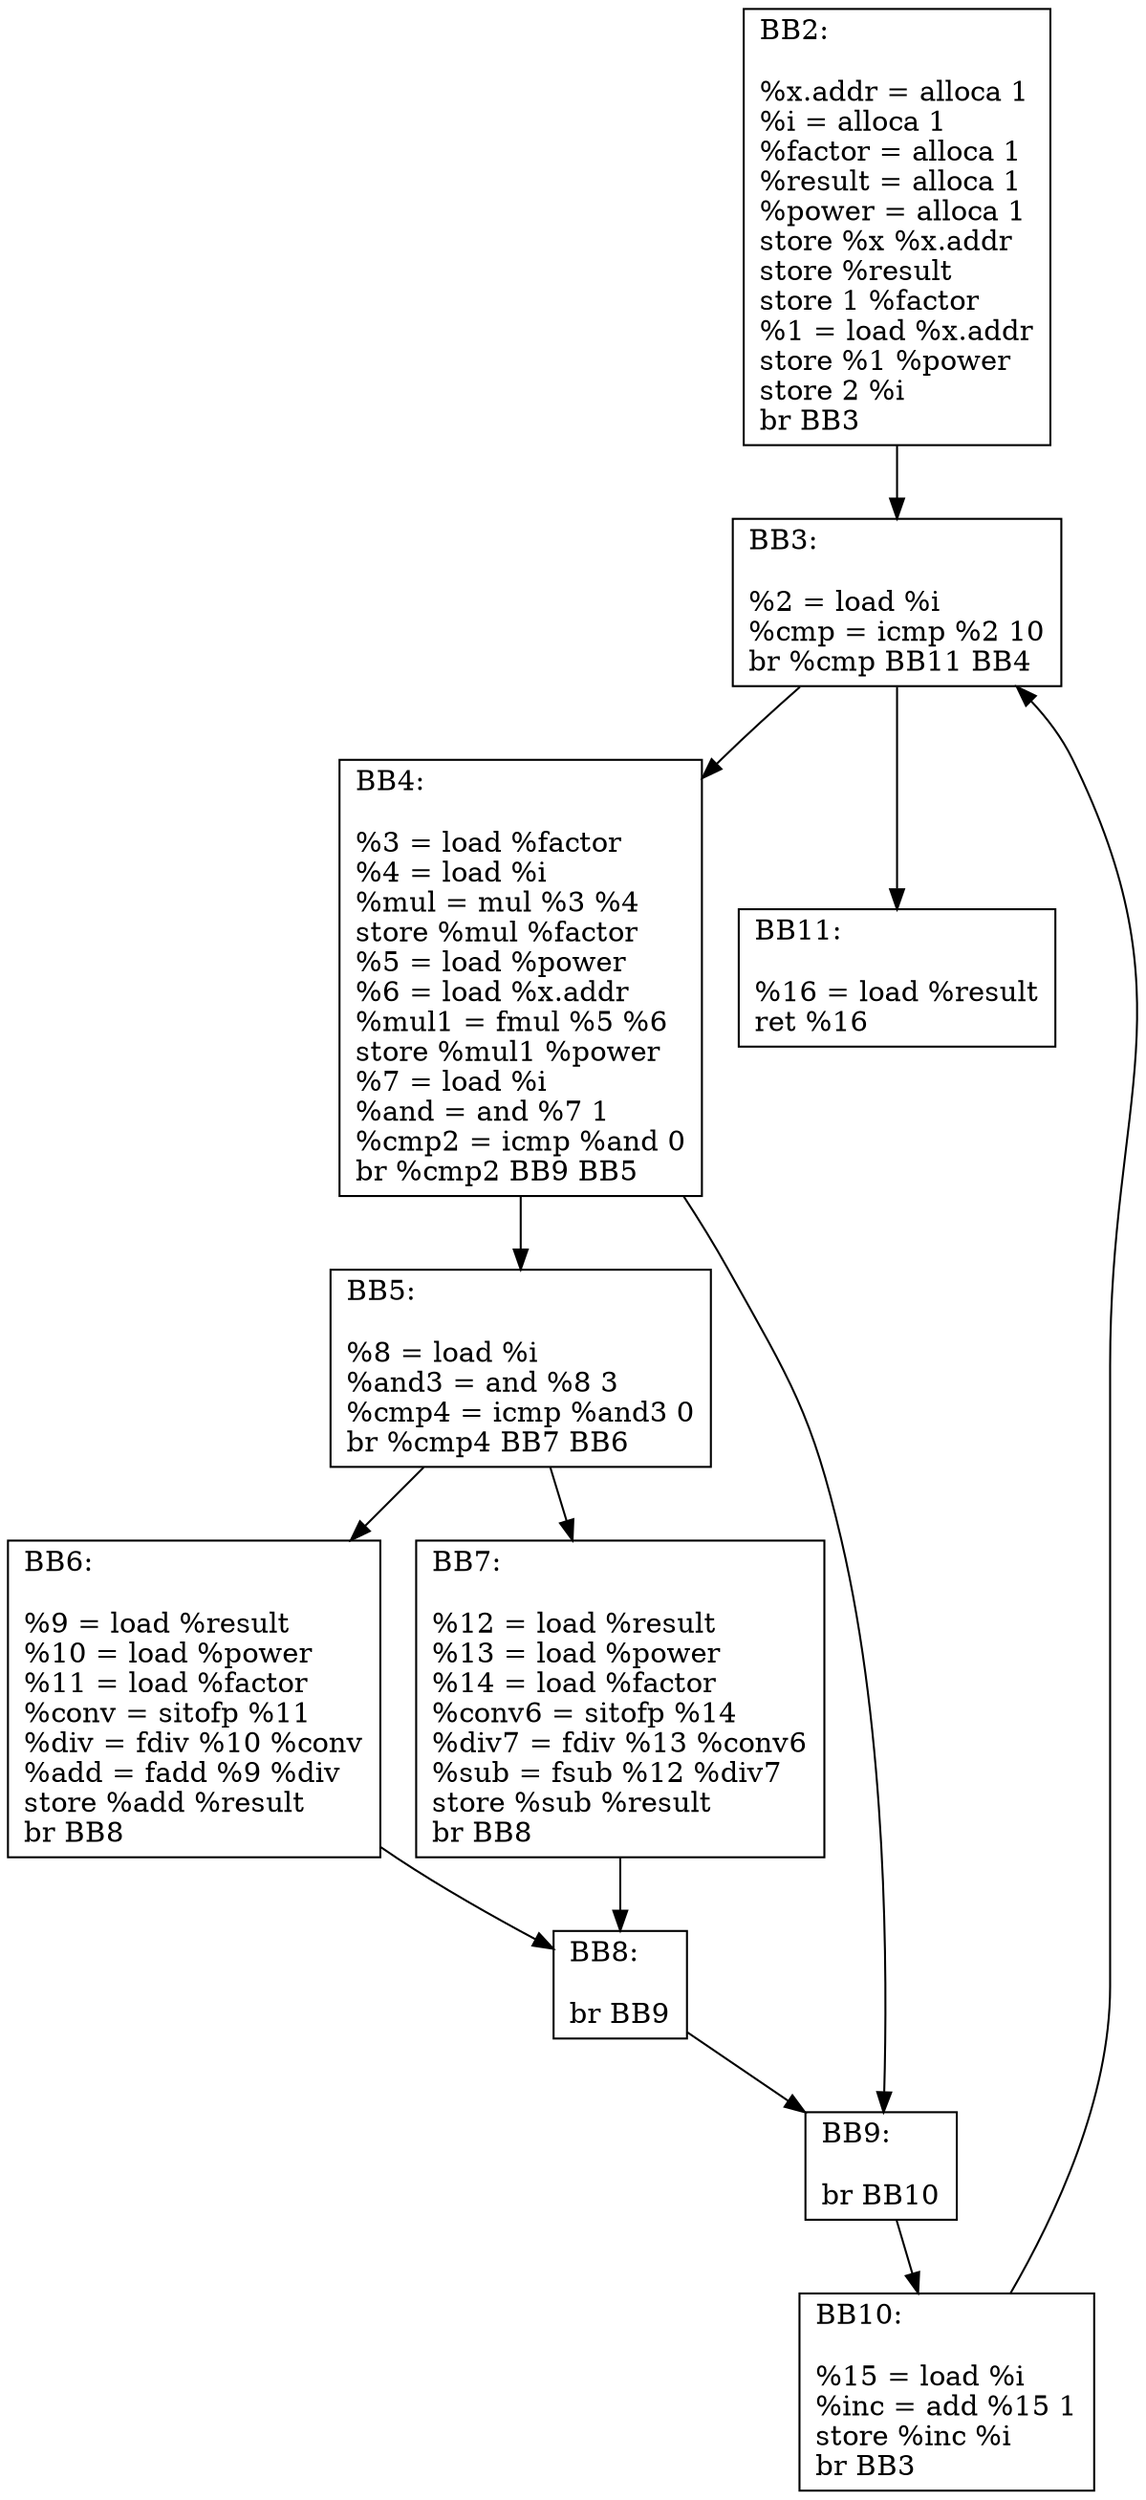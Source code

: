 digraph "CFG for 'Cos' function" {
BB2 [shape=record, label="{BB2:\l\l
%x.addr = alloca 1\l
%i = alloca 1\l
%factor = alloca 1\l
%result = alloca 1\l
%power = alloca 1\l
store %x %x.addr\l
store  %result\l
store 1 %factor\l
%1 = load %x.addr\l
store %1 %power\l
store 2 %i\l
br BB3\l
}"];
BB2 -> BB3
BB3 [shape=record, label="{BB3:\l\l
%2 = load %i\l
%cmp = icmp %2 10\l
br %cmp BB11 BB4\l
}"];
BB3 -> BB4
BB3 -> BB11
BB4 [shape=record, label="{BB4:\l\l
%3 = load %factor\l
%4 = load %i\l
%mul = mul %3 %4\l
store %mul %factor\l
%5 = load %power\l
%6 = load %x.addr\l
%mul1 = fmul %5 %6\l
store %mul1 %power\l
%7 = load %i\l
%and = and %7 1\l
%cmp2 = icmp %and 0\l
br %cmp2 BB9 BB5\l
}"];
BB4 -> BB5
BB4 -> BB9
BB5 [shape=record, label="{BB5:\l\l
%8 = load %i\l
%and3 = and %8 3\l
%cmp4 = icmp %and3 0\l
br %cmp4 BB7 BB6\l
}"];
BB5 -> BB6
BB5 -> BB7
BB6 [shape=record, label="{BB6:\l\l
%9 = load %result\l
%10 = load %power\l
%11 = load %factor\l
%conv = sitofp %11\l
%div = fdiv %10 %conv\l
%add = fadd %9 %div\l
store %add %result\l
br BB8\l
}"];
BB6 -> BB8
BB7 [shape=record, label="{BB7:\l\l
%12 = load %result\l
%13 = load %power\l
%14 = load %factor\l
%conv6 = sitofp %14\l
%div7 = fdiv %13 %conv6\l
%sub = fsub %12 %div7\l
store %sub %result\l
br BB8\l
}"];
BB7 -> BB8
BB8 [shape=record, label="{BB8:\l\l
br BB9\l
}"];
BB8 -> BB9
BB9 [shape=record, label="{BB9:\l\l
br BB10\l
}"];
BB9 -> BB10
BB10 [shape=record, label="{BB10:\l\l
%15 = load %i\l
%inc = add %15 1\l
store %inc %i\l
br BB3\l
}"];
BB10 -> BB3
BB11 [shape=record, label="{BB11:\l\l
%16 = load %result\l
ret %16\l
}"];
}
